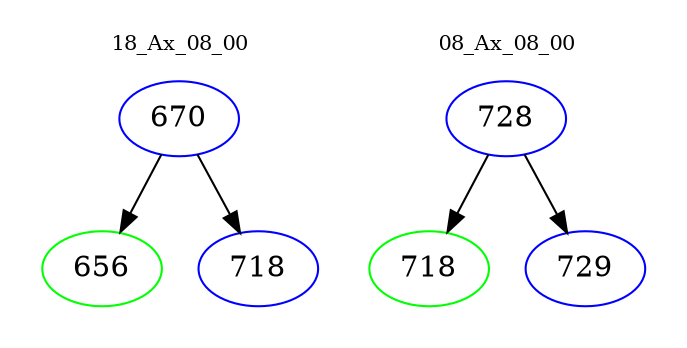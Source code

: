 digraph{
subgraph cluster_0 {
color = white
label = "18_Ax_08_00";
fontsize=10;
T0_670 [label="670", color="blue"]
T0_670 -> T0_656 [color="black"]
T0_656 [label="656", color="green"]
T0_670 -> T0_718 [color="black"]
T0_718 [label="718", color="blue"]
}
subgraph cluster_1 {
color = white
label = "08_Ax_08_00";
fontsize=10;
T1_728 [label="728", color="blue"]
T1_728 -> T1_718 [color="black"]
T1_718 [label="718", color="green"]
T1_728 -> T1_729 [color="black"]
T1_729 [label="729", color="blue"]
}
}
